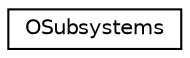 digraph "Graphical Class Hierarchy"
{
  edge [fontname="Helvetica",fontsize="10",labelfontname="Helvetica",labelfontsize="10"];
  node [fontname="Helvetica",fontsize="10",shape=record];
  rankdir="LR";
  Node1 [label="OSubsystems",height=0.2,width=0.4,color="black", fillcolor="white", style="filled",URL="$classOSubsystems.html",tooltip="2018 SDC Offensive Robot Object. "];
}
